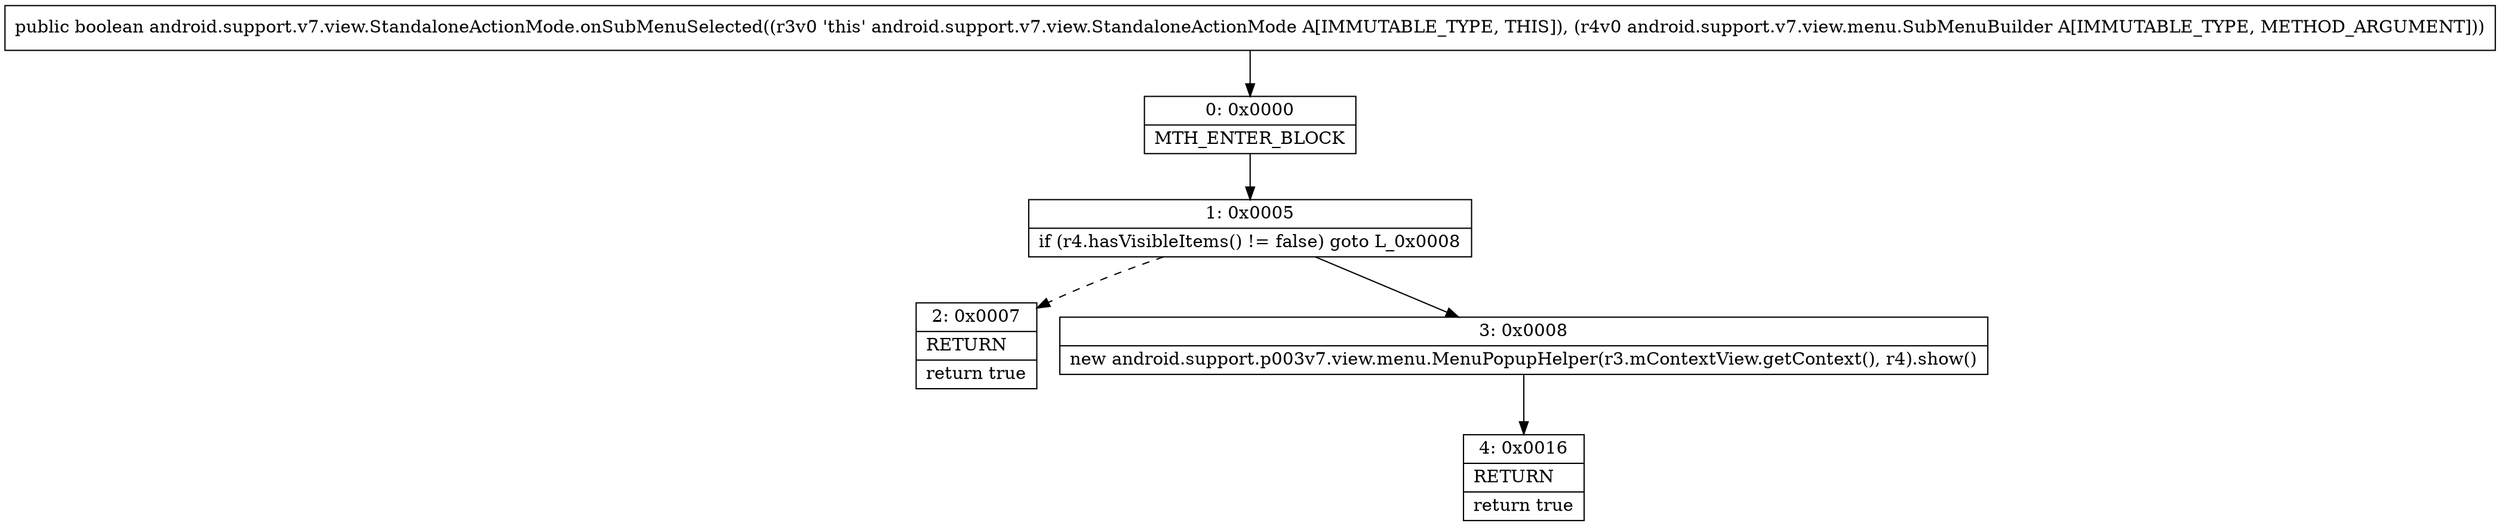 digraph "CFG forandroid.support.v7.view.StandaloneActionMode.onSubMenuSelected(Landroid\/support\/v7\/view\/menu\/SubMenuBuilder;)Z" {
Node_0 [shape=record,label="{0\:\ 0x0000|MTH_ENTER_BLOCK\l}"];
Node_1 [shape=record,label="{1\:\ 0x0005|if (r4.hasVisibleItems() != false) goto L_0x0008\l}"];
Node_2 [shape=record,label="{2\:\ 0x0007|RETURN\l|return true\l}"];
Node_3 [shape=record,label="{3\:\ 0x0008|new android.support.p003v7.view.menu.MenuPopupHelper(r3.mContextView.getContext(), r4).show()\l}"];
Node_4 [shape=record,label="{4\:\ 0x0016|RETURN\l|return true\l}"];
MethodNode[shape=record,label="{public boolean android.support.v7.view.StandaloneActionMode.onSubMenuSelected((r3v0 'this' android.support.v7.view.StandaloneActionMode A[IMMUTABLE_TYPE, THIS]), (r4v0 android.support.v7.view.menu.SubMenuBuilder A[IMMUTABLE_TYPE, METHOD_ARGUMENT])) }"];
MethodNode -> Node_0;
Node_0 -> Node_1;
Node_1 -> Node_2[style=dashed];
Node_1 -> Node_3;
Node_3 -> Node_4;
}

